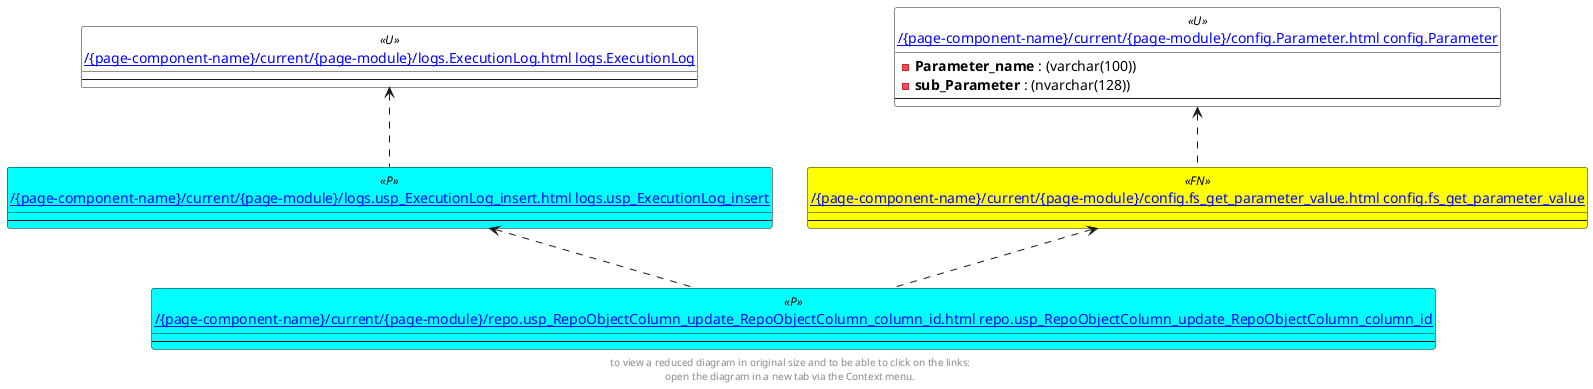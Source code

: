 @startuml
'Left to right direction
top to bottom direction
hide circle
'avoide "." issues:
set namespaceSeparator none


skinparam class {
  BackgroundColor White
  BackgroundColor<<FN>> Yellow
  BackgroundColor<<FS>> Yellow
  BackgroundColor<<FT>> LightGray
  BackgroundColor<<IF>> Yellow
  BackgroundColor<<IS>> Yellow
  BackgroundColor<<P>> Aqua
  BackgroundColor<<PC>> Aqua
  BackgroundColor<<SN>> Yellow
  BackgroundColor<<SO>> SlateBlue
  BackgroundColor<<TF>> LightGray
  BackgroundColor<<TR>> Tomato
  BackgroundColor<<U>> White
  BackgroundColor<<V>> WhiteSmoke
  BackgroundColor<<X>> Aqua
}


entity "[[{site-url}/{page-component-name}/current/{page-module}/config.fs_get_parameter_value.html config.fs_get_parameter_value]]" as config.fs_get_parameter_value << FN >> {
  --
}

entity "[[{site-url}/{page-component-name}/current/{page-module}/config.Parameter.html config.Parameter]]" as config.Parameter << U >> {
  - **Parameter_name** : (varchar(100))
  - **sub_Parameter** : (nvarchar(128))
  --
}

entity "[[{site-url}/{page-component-name}/current/{page-module}/logs.ExecutionLog.html logs.ExecutionLog]]" as logs.ExecutionLog << U >> {
  --
}

entity "[[{site-url}/{page-component-name}/current/{page-module}/logs.usp_ExecutionLog_insert.html logs.usp_ExecutionLog_insert]]" as logs.usp_ExecutionLog_insert << P >> {
  --
}

entity "[[{site-url}/{page-component-name}/current/{page-module}/repo.usp_RepoObjectColumn_update_RepoObjectColumn_column_id.html repo.usp_RepoObjectColumn_update_RepoObjectColumn_column_id]]" as repo.usp_RepoObjectColumn_update_RepoObjectColumn_column_id << P >> {
  --
}

config.fs_get_parameter_value <.. repo.usp_RepoObjectColumn_update_RepoObjectColumn_column_id
config.Parameter <.. config.fs_get_parameter_value
logs.ExecutionLog <.. logs.usp_ExecutionLog_insert
logs.usp_ExecutionLog_insert <.. repo.usp_RepoObjectColumn_update_RepoObjectColumn_column_id
footer
to view a reduced diagram in original size and to be able to click on the links:
open the diagram in a new tab via the Context menu.
end footer

@enduml

